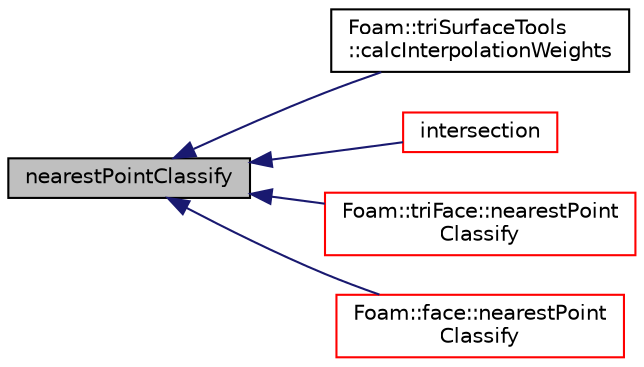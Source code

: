 digraph "nearestPointClassify"
{
  bgcolor="transparent";
  edge [fontname="Helvetica",fontsize="10",labelfontname="Helvetica",labelfontsize="10"];
  node [fontname="Helvetica",fontsize="10",shape=record];
  rankdir="LR";
  Node315 [label="nearestPointClassify",height=0.2,width=0.4,color="black", fillcolor="grey75", style="filled", fontcolor="black"];
  Node315 -> Node316 [dir="back",color="midnightblue",fontsize="10",style="solid",fontname="Helvetica"];
  Node316 [label="Foam::triSurfaceTools\l::calcInterpolationWeights",height=0.2,width=0.4,color="black",URL="$a26673.html#ade9d956c25580111acb203715d242ca3"];
  Node315 -> Node317 [dir="back",color="midnightblue",fontsize="10",style="solid",fontname="Helvetica"];
  Node317 [label="intersection",height=0.2,width=0.4,color="red",URL="$a28761.html#ac82a9c98ef3be11c0738ec2f39ba8a2c",tooltip="Fast intersection with a ray. "];
  Node315 -> Node366 [dir="back",color="midnightblue",fontsize="10",style="solid",fontname="Helvetica"];
  Node366 [label="Foam::triFace::nearestPoint\lClassify",height=0.2,width=0.4,color="red",URL="$a28385.html#a94aa7d4e98f5642842fb33f26888524f",tooltip="Return nearest point to face and classify it: "];
  Node315 -> Node375 [dir="back",color="midnightblue",fontsize="10",style="solid",fontname="Helvetica"];
  Node375 [label="Foam::face::nearestPoint\lClassify",height=0.2,width=0.4,color="red",URL="$a28369.html#ad0559ed7aa46f06bd75b7373cc9a88b6",tooltip="Return nearest point to face and classify it: "];
}
